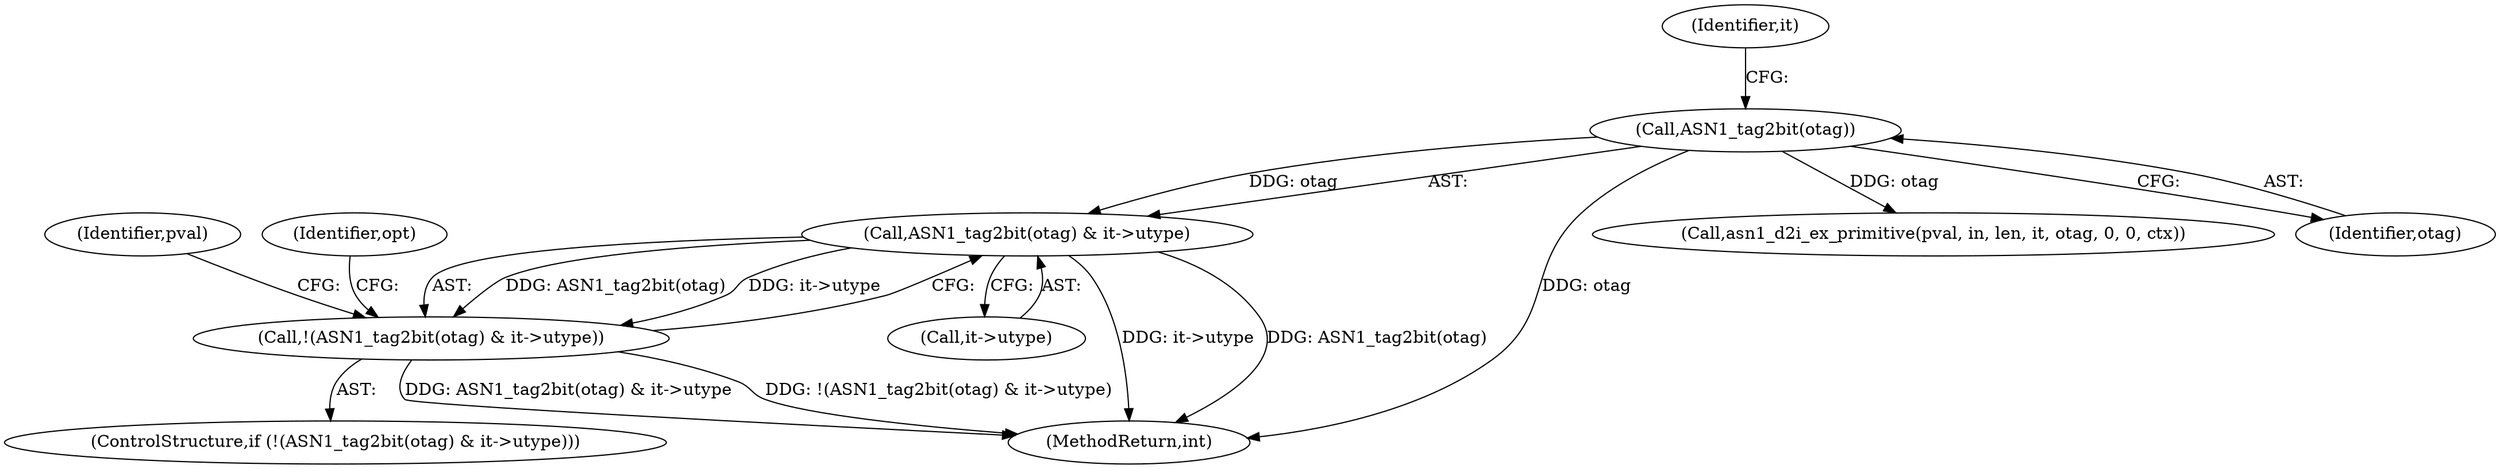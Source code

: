 digraph "0_openssl_b717b083073b6cacc0a5e2397b661678aff7ae7f@pointer" {
"1000295" [label="(Call,ASN1_tag2bit(otag) & it->utype)"];
"1000296" [label="(Call,ASN1_tag2bit(otag))"];
"1000294" [label="(Call,!(ASN1_tag2bit(otag) & it->utype))"];
"1000312" [label="(Call,asn1_d2i_ex_primitive(pval, in, len, it, otag, 0, 0, ctx))"];
"1000313" [label="(Identifier,pval)"];
"1000955" [label="(MethodReturn,int)"];
"1000297" [label="(Identifier,otag)"];
"1000293" [label="(ControlStructure,if (!(ASN1_tag2bit(otag) & it->utype)))"];
"1000296" [label="(Call,ASN1_tag2bit(otag))"];
"1000303" [label="(Identifier,opt)"];
"1000295" [label="(Call,ASN1_tag2bit(otag) & it->utype)"];
"1000294" [label="(Call,!(ASN1_tag2bit(otag) & it->utype))"];
"1000299" [label="(Identifier,it)"];
"1000298" [label="(Call,it->utype)"];
"1000295" -> "1000294"  [label="AST: "];
"1000295" -> "1000298"  [label="CFG: "];
"1000296" -> "1000295"  [label="AST: "];
"1000298" -> "1000295"  [label="AST: "];
"1000294" -> "1000295"  [label="CFG: "];
"1000295" -> "1000955"  [label="DDG: it->utype"];
"1000295" -> "1000955"  [label="DDG: ASN1_tag2bit(otag)"];
"1000295" -> "1000294"  [label="DDG: ASN1_tag2bit(otag)"];
"1000295" -> "1000294"  [label="DDG: it->utype"];
"1000296" -> "1000295"  [label="DDG: otag"];
"1000296" -> "1000297"  [label="CFG: "];
"1000297" -> "1000296"  [label="AST: "];
"1000299" -> "1000296"  [label="CFG: "];
"1000296" -> "1000955"  [label="DDG: otag"];
"1000296" -> "1000312"  [label="DDG: otag"];
"1000294" -> "1000293"  [label="AST: "];
"1000303" -> "1000294"  [label="CFG: "];
"1000313" -> "1000294"  [label="CFG: "];
"1000294" -> "1000955"  [label="DDG: !(ASN1_tag2bit(otag) & it->utype)"];
"1000294" -> "1000955"  [label="DDG: ASN1_tag2bit(otag) & it->utype"];
}
